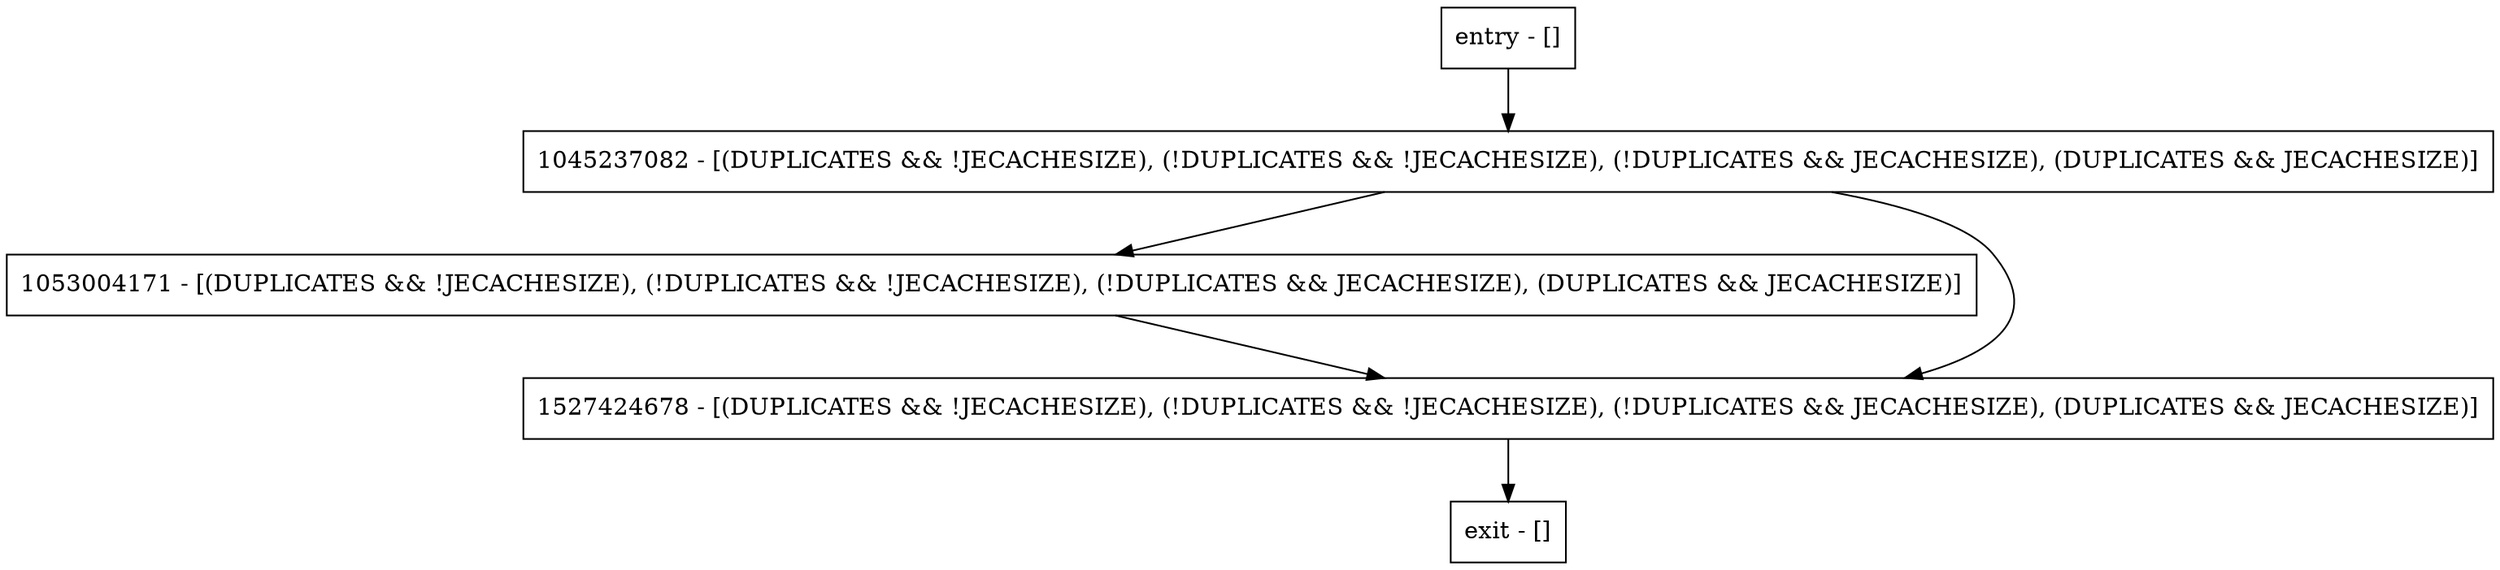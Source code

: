 digraph setSortedDuplicatesVoid {
node [shape=record];
1053004171 [label="1053004171 - [(DUPLICATES && !JECACHESIZE), (!DUPLICATES && !JECACHESIZE), (!DUPLICATES && JECACHESIZE), (DUPLICATES && JECACHESIZE)]"];
entry [label="entry - []"];
exit [label="exit - []"];
1045237082 [label="1045237082 - [(DUPLICATES && !JECACHESIZE), (!DUPLICATES && !JECACHESIZE), (!DUPLICATES && JECACHESIZE), (DUPLICATES && JECACHESIZE)]"];
1527424678 [label="1527424678 - [(DUPLICATES && !JECACHESIZE), (!DUPLICATES && !JECACHESIZE), (!DUPLICATES && JECACHESIZE), (DUPLICATES && JECACHESIZE)]"];
entry;
exit;
1053004171 -> 1527424678;
entry -> 1045237082;
1045237082 -> 1053004171;
1045237082 -> 1527424678;
1527424678 -> exit;
}
